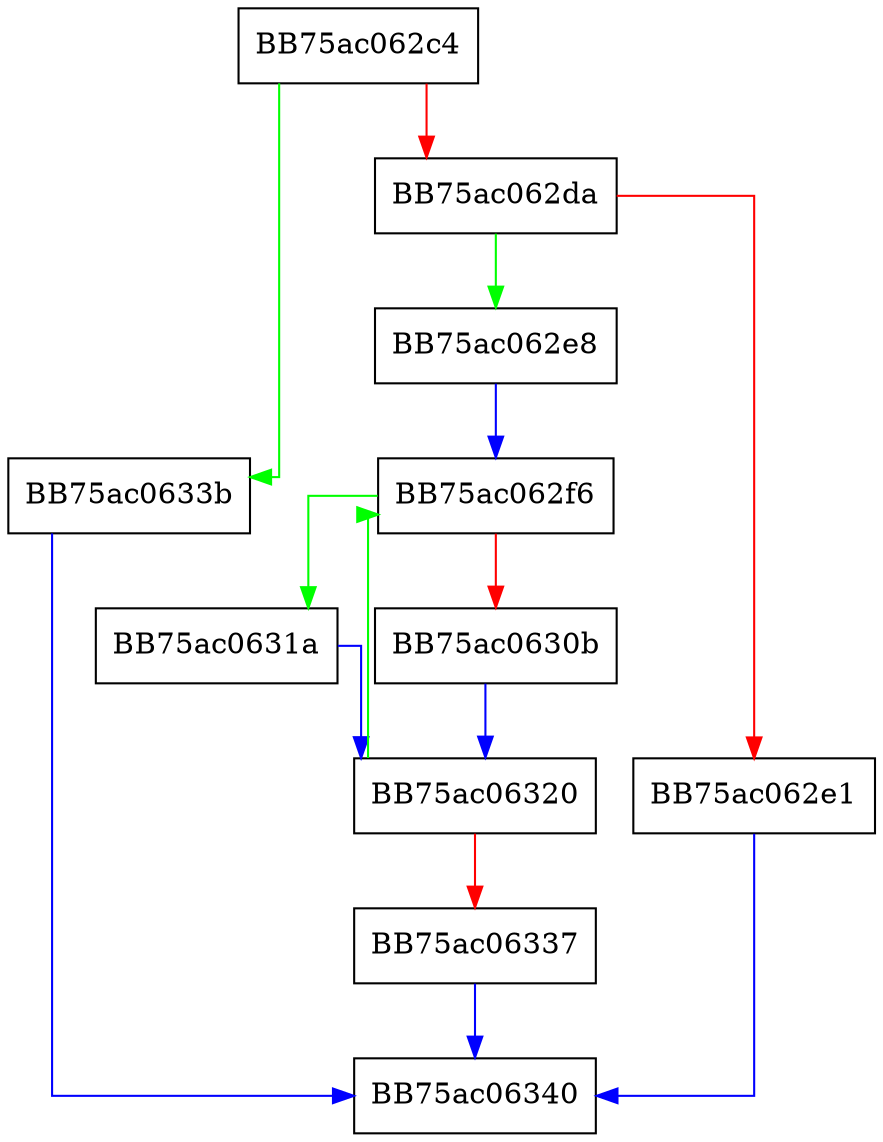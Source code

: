 digraph ZSTD_rawLiteralsCost {
  node [shape="box"];
  graph [splines=ortho];
  BB75ac062c4 -> BB75ac0633b [color="green"];
  BB75ac062c4 -> BB75ac062da [color="red"];
  BB75ac062da -> BB75ac062e8 [color="green"];
  BB75ac062da -> BB75ac062e1 [color="red"];
  BB75ac062e1 -> BB75ac06340 [color="blue"];
  BB75ac062e8 -> BB75ac062f6 [color="blue"];
  BB75ac062f6 -> BB75ac0631a [color="green"];
  BB75ac062f6 -> BB75ac0630b [color="red"];
  BB75ac0630b -> BB75ac06320 [color="blue"];
  BB75ac0631a -> BB75ac06320 [color="blue"];
  BB75ac06320 -> BB75ac062f6 [color="green"];
  BB75ac06320 -> BB75ac06337 [color="red"];
  BB75ac06337 -> BB75ac06340 [color="blue"];
  BB75ac0633b -> BB75ac06340 [color="blue"];
}